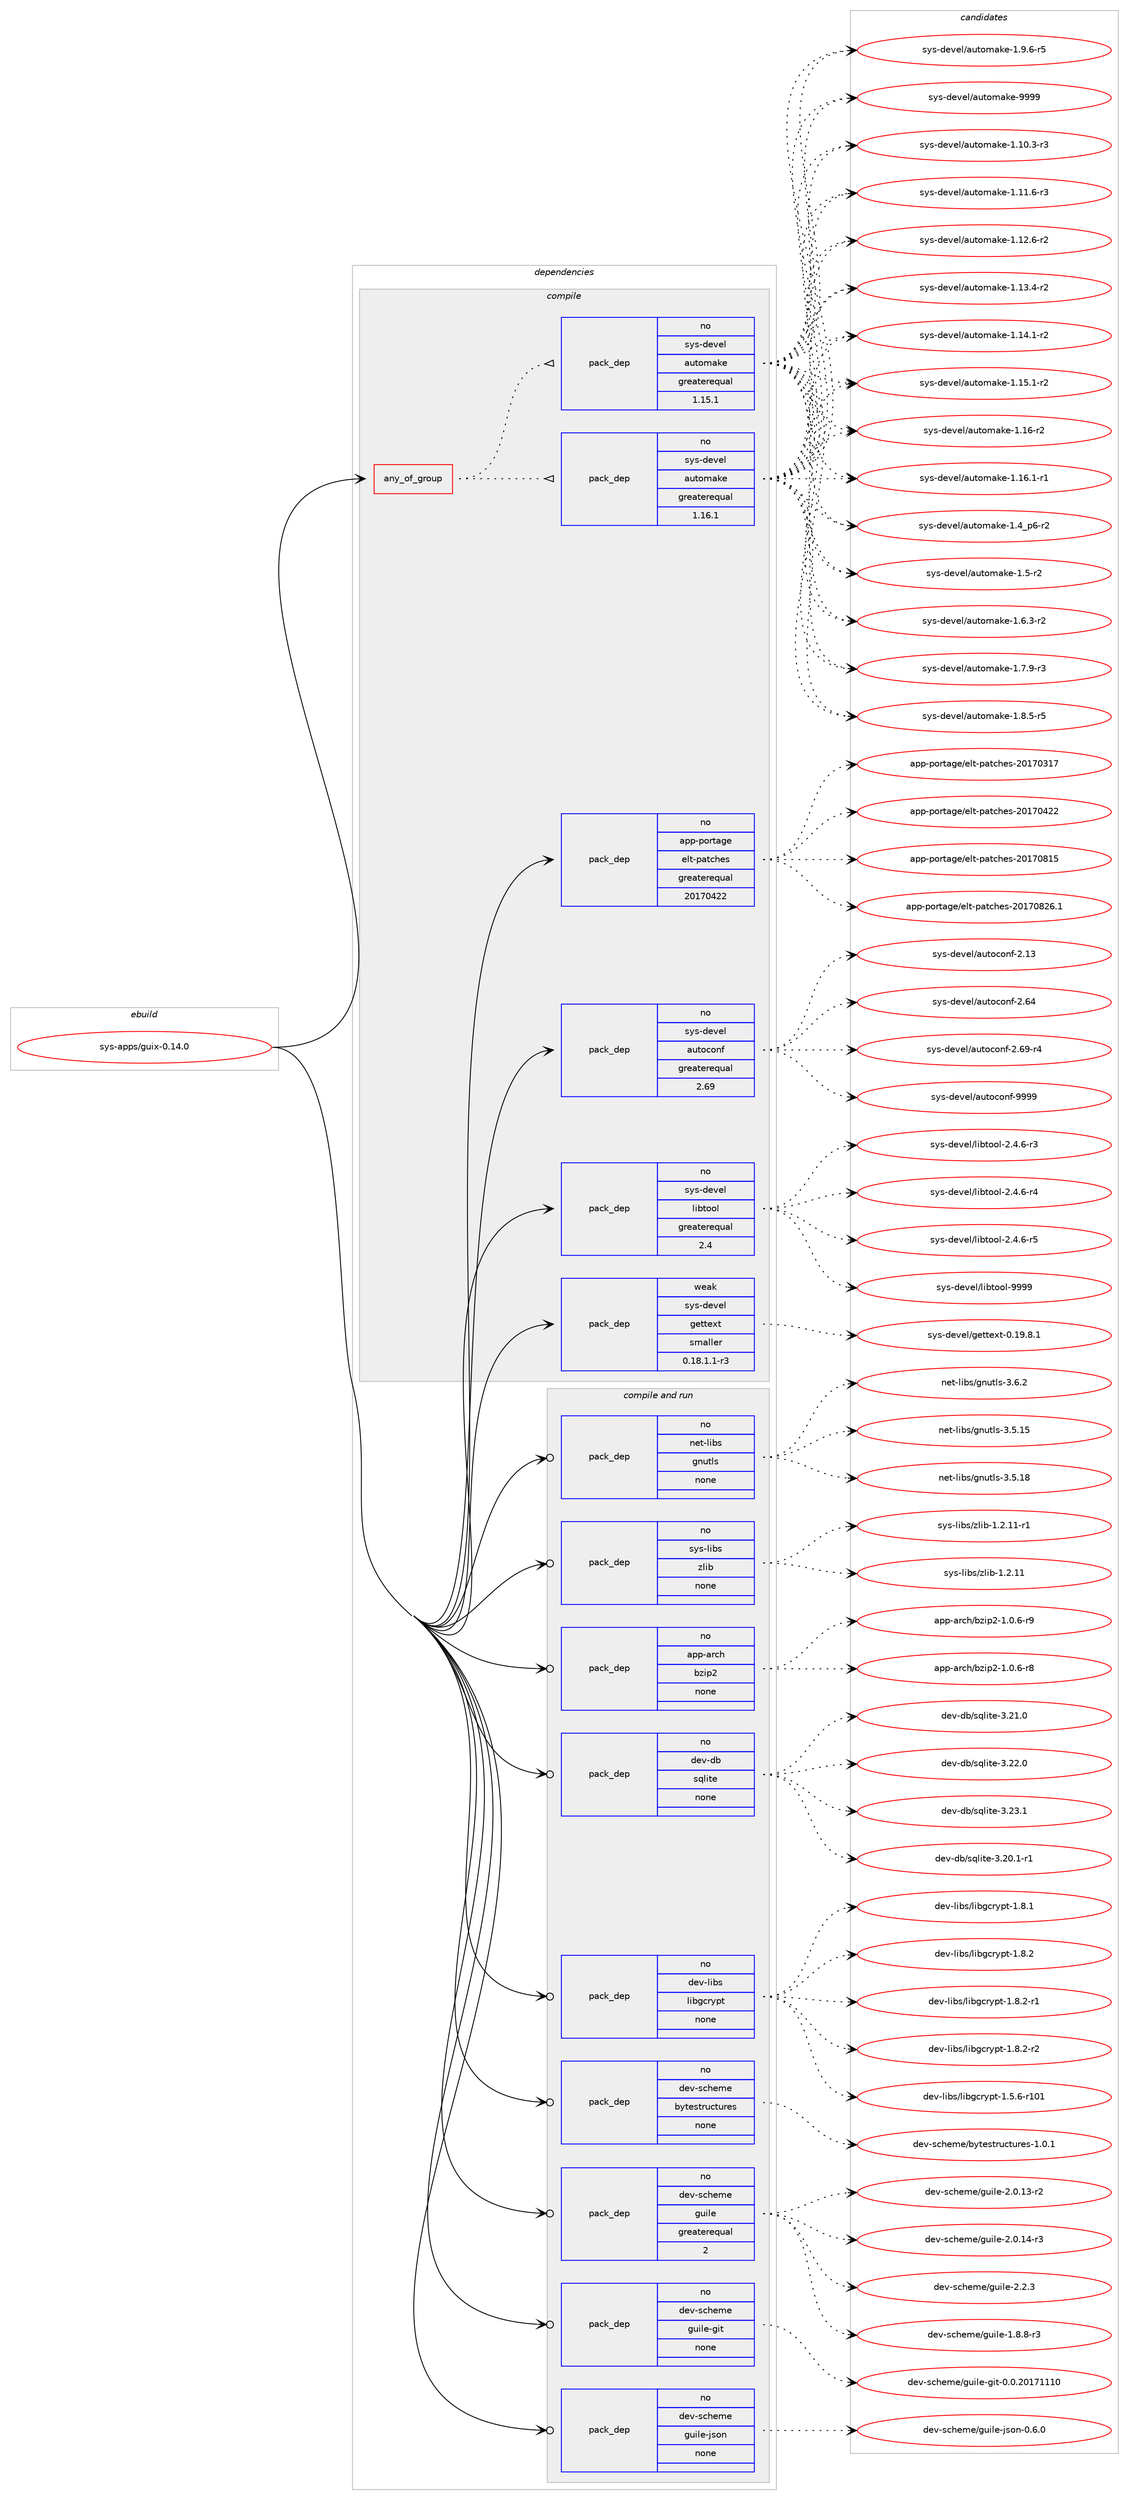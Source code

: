 digraph prolog {

# *************
# Graph options
# *************

newrank=true;
concentrate=true;
compound=true;
graph [rankdir=LR,fontname=Helvetica,fontsize=10,ranksep=1.5];#, ranksep=2.5, nodesep=0.2];
edge  [arrowhead=vee];
node  [fontname=Helvetica,fontsize=10];

# **********
# The ebuild
# **********

subgraph cluster_leftcol {
color=gray;
rank=same;
label=<<i>ebuild</i>>;
id [label="sys-apps/guix-0.14.0", color=red, width=4, href="../sys-apps/guix-0.14.0.svg"];
}

# ****************
# The dependencies
# ****************

subgraph cluster_midcol {
color=gray;
label=<<i>dependencies</i>>;
subgraph cluster_compile {
fillcolor="#eeeeee";
style=filled;
label=<<i>compile</i>>;
subgraph any29 {
dependency6346 [label=<<TABLE BORDER="0" CELLBORDER="1" CELLSPACING="0" CELLPADDING="4"><TR><TD CELLPADDING="10">any_of_group</TD></TR></TABLE>>, shape=none, color=red];subgraph pack5888 {
dependency6347 [label=<<TABLE BORDER="0" CELLBORDER="1" CELLSPACING="0" CELLPADDING="4" WIDTH="220"><TR><TD ROWSPAN="6" CELLPADDING="30">pack_dep</TD></TR><TR><TD WIDTH="110">no</TD></TR><TR><TD>sys-devel</TD></TR><TR><TD>automake</TD></TR><TR><TD>greaterequal</TD></TR><TR><TD>1.16.1</TD></TR></TABLE>>, shape=none, color=blue];
}
dependency6346:e -> dependency6347:w [weight=20,style="dotted",arrowhead="oinv"];
subgraph pack5889 {
dependency6348 [label=<<TABLE BORDER="0" CELLBORDER="1" CELLSPACING="0" CELLPADDING="4" WIDTH="220"><TR><TD ROWSPAN="6" CELLPADDING="30">pack_dep</TD></TR><TR><TD WIDTH="110">no</TD></TR><TR><TD>sys-devel</TD></TR><TR><TD>automake</TD></TR><TR><TD>greaterequal</TD></TR><TR><TD>1.15.1</TD></TR></TABLE>>, shape=none, color=blue];
}
dependency6346:e -> dependency6348:w [weight=20,style="dotted",arrowhead="oinv"];
}
id:e -> dependency6346:w [weight=20,style="solid",arrowhead="vee"];
subgraph pack5890 {
dependency6349 [label=<<TABLE BORDER="0" CELLBORDER="1" CELLSPACING="0" CELLPADDING="4" WIDTH="220"><TR><TD ROWSPAN="6" CELLPADDING="30">pack_dep</TD></TR><TR><TD WIDTH="110">no</TD></TR><TR><TD>app-portage</TD></TR><TR><TD>elt-patches</TD></TR><TR><TD>greaterequal</TD></TR><TR><TD>20170422</TD></TR></TABLE>>, shape=none, color=blue];
}
id:e -> dependency6349:w [weight=20,style="solid",arrowhead="vee"];
subgraph pack5891 {
dependency6350 [label=<<TABLE BORDER="0" CELLBORDER="1" CELLSPACING="0" CELLPADDING="4" WIDTH="220"><TR><TD ROWSPAN="6" CELLPADDING="30">pack_dep</TD></TR><TR><TD WIDTH="110">no</TD></TR><TR><TD>sys-devel</TD></TR><TR><TD>autoconf</TD></TR><TR><TD>greaterequal</TD></TR><TR><TD>2.69</TD></TR></TABLE>>, shape=none, color=blue];
}
id:e -> dependency6350:w [weight=20,style="solid",arrowhead="vee"];
subgraph pack5892 {
dependency6351 [label=<<TABLE BORDER="0" CELLBORDER="1" CELLSPACING="0" CELLPADDING="4" WIDTH="220"><TR><TD ROWSPAN="6" CELLPADDING="30">pack_dep</TD></TR><TR><TD WIDTH="110">no</TD></TR><TR><TD>sys-devel</TD></TR><TR><TD>libtool</TD></TR><TR><TD>greaterequal</TD></TR><TR><TD>2.4</TD></TR></TABLE>>, shape=none, color=blue];
}
id:e -> dependency6351:w [weight=20,style="solid",arrowhead="vee"];
subgraph pack5893 {
dependency6352 [label=<<TABLE BORDER="0" CELLBORDER="1" CELLSPACING="0" CELLPADDING="4" WIDTH="220"><TR><TD ROWSPAN="6" CELLPADDING="30">pack_dep</TD></TR><TR><TD WIDTH="110">weak</TD></TR><TR><TD>sys-devel</TD></TR><TR><TD>gettext</TD></TR><TR><TD>smaller</TD></TR><TR><TD>0.18.1.1-r3</TD></TR></TABLE>>, shape=none, color=blue];
}
id:e -> dependency6352:w [weight=20,style="solid",arrowhead="vee"];
}
subgraph cluster_compileandrun {
fillcolor="#eeeeee";
style=filled;
label=<<i>compile and run</i>>;
subgraph pack5894 {
dependency6353 [label=<<TABLE BORDER="0" CELLBORDER="1" CELLSPACING="0" CELLPADDING="4" WIDTH="220"><TR><TD ROWSPAN="6" CELLPADDING="30">pack_dep</TD></TR><TR><TD WIDTH="110">no</TD></TR><TR><TD>app-arch</TD></TR><TR><TD>bzip2</TD></TR><TR><TD>none</TD></TR><TR><TD></TD></TR></TABLE>>, shape=none, color=blue];
}
id:e -> dependency6353:w [weight=20,style="solid",arrowhead="odotvee"];
subgraph pack5895 {
dependency6354 [label=<<TABLE BORDER="0" CELLBORDER="1" CELLSPACING="0" CELLPADDING="4" WIDTH="220"><TR><TD ROWSPAN="6" CELLPADDING="30">pack_dep</TD></TR><TR><TD WIDTH="110">no</TD></TR><TR><TD>dev-db</TD></TR><TR><TD>sqlite</TD></TR><TR><TD>none</TD></TR><TR><TD></TD></TR></TABLE>>, shape=none, color=blue];
}
id:e -> dependency6354:w [weight=20,style="solid",arrowhead="odotvee"];
subgraph pack5896 {
dependency6355 [label=<<TABLE BORDER="0" CELLBORDER="1" CELLSPACING="0" CELLPADDING="4" WIDTH="220"><TR><TD ROWSPAN="6" CELLPADDING="30">pack_dep</TD></TR><TR><TD WIDTH="110">no</TD></TR><TR><TD>dev-libs</TD></TR><TR><TD>libgcrypt</TD></TR><TR><TD>none</TD></TR><TR><TD></TD></TR></TABLE>>, shape=none, color=blue];
}
id:e -> dependency6355:w [weight=20,style="solid",arrowhead="odotvee"];
subgraph pack5897 {
dependency6356 [label=<<TABLE BORDER="0" CELLBORDER="1" CELLSPACING="0" CELLPADDING="4" WIDTH="220"><TR><TD ROWSPAN="6" CELLPADDING="30">pack_dep</TD></TR><TR><TD WIDTH="110">no</TD></TR><TR><TD>dev-scheme</TD></TR><TR><TD>bytestructures</TD></TR><TR><TD>none</TD></TR><TR><TD></TD></TR></TABLE>>, shape=none, color=blue];
}
id:e -> dependency6356:w [weight=20,style="solid",arrowhead="odotvee"];
subgraph pack5898 {
dependency6357 [label=<<TABLE BORDER="0" CELLBORDER="1" CELLSPACING="0" CELLPADDING="4" WIDTH="220"><TR><TD ROWSPAN="6" CELLPADDING="30">pack_dep</TD></TR><TR><TD WIDTH="110">no</TD></TR><TR><TD>dev-scheme</TD></TR><TR><TD>guile</TD></TR><TR><TD>greaterequal</TD></TR><TR><TD>2</TD></TR></TABLE>>, shape=none, color=blue];
}
id:e -> dependency6357:w [weight=20,style="solid",arrowhead="odotvee"];
subgraph pack5899 {
dependency6358 [label=<<TABLE BORDER="0" CELLBORDER="1" CELLSPACING="0" CELLPADDING="4" WIDTH="220"><TR><TD ROWSPAN="6" CELLPADDING="30">pack_dep</TD></TR><TR><TD WIDTH="110">no</TD></TR><TR><TD>dev-scheme</TD></TR><TR><TD>guile-git</TD></TR><TR><TD>none</TD></TR><TR><TD></TD></TR></TABLE>>, shape=none, color=blue];
}
id:e -> dependency6358:w [weight=20,style="solid",arrowhead="odotvee"];
subgraph pack5900 {
dependency6359 [label=<<TABLE BORDER="0" CELLBORDER="1" CELLSPACING="0" CELLPADDING="4" WIDTH="220"><TR><TD ROWSPAN="6" CELLPADDING="30">pack_dep</TD></TR><TR><TD WIDTH="110">no</TD></TR><TR><TD>dev-scheme</TD></TR><TR><TD>guile-json</TD></TR><TR><TD>none</TD></TR><TR><TD></TD></TR></TABLE>>, shape=none, color=blue];
}
id:e -> dependency6359:w [weight=20,style="solid",arrowhead="odotvee"];
subgraph pack5901 {
dependency6360 [label=<<TABLE BORDER="0" CELLBORDER="1" CELLSPACING="0" CELLPADDING="4" WIDTH="220"><TR><TD ROWSPAN="6" CELLPADDING="30">pack_dep</TD></TR><TR><TD WIDTH="110">no</TD></TR><TR><TD>net-libs</TD></TR><TR><TD>gnutls</TD></TR><TR><TD>none</TD></TR><TR><TD></TD></TR></TABLE>>, shape=none, color=blue];
}
id:e -> dependency6360:w [weight=20,style="solid",arrowhead="odotvee"];
subgraph pack5902 {
dependency6361 [label=<<TABLE BORDER="0" CELLBORDER="1" CELLSPACING="0" CELLPADDING="4" WIDTH="220"><TR><TD ROWSPAN="6" CELLPADDING="30">pack_dep</TD></TR><TR><TD WIDTH="110">no</TD></TR><TR><TD>sys-libs</TD></TR><TR><TD>zlib</TD></TR><TR><TD>none</TD></TR><TR><TD></TD></TR></TABLE>>, shape=none, color=blue];
}
id:e -> dependency6361:w [weight=20,style="solid",arrowhead="odotvee"];
}
subgraph cluster_run {
fillcolor="#eeeeee";
style=filled;
label=<<i>run</i>>;
}
}

# **************
# The candidates
# **************

subgraph cluster_choices {
rank=same;
color=gray;
label=<<i>candidates</i>>;

subgraph choice5888 {
color=black;
nodesep=1;
choice11512111545100101118101108479711711611110997107101454946494846514511451 [label="sys-devel/automake-1.10.3-r3", color=red, width=4,href="../sys-devel/automake-1.10.3-r3.svg"];
choice11512111545100101118101108479711711611110997107101454946494946544511451 [label="sys-devel/automake-1.11.6-r3", color=red, width=4,href="../sys-devel/automake-1.11.6-r3.svg"];
choice11512111545100101118101108479711711611110997107101454946495046544511450 [label="sys-devel/automake-1.12.6-r2", color=red, width=4,href="../sys-devel/automake-1.12.6-r2.svg"];
choice11512111545100101118101108479711711611110997107101454946495146524511450 [label="sys-devel/automake-1.13.4-r2", color=red, width=4,href="../sys-devel/automake-1.13.4-r2.svg"];
choice11512111545100101118101108479711711611110997107101454946495246494511450 [label="sys-devel/automake-1.14.1-r2", color=red, width=4,href="../sys-devel/automake-1.14.1-r2.svg"];
choice11512111545100101118101108479711711611110997107101454946495346494511450 [label="sys-devel/automake-1.15.1-r2", color=red, width=4,href="../sys-devel/automake-1.15.1-r2.svg"];
choice1151211154510010111810110847971171161111099710710145494649544511450 [label="sys-devel/automake-1.16-r2", color=red, width=4,href="../sys-devel/automake-1.16-r2.svg"];
choice11512111545100101118101108479711711611110997107101454946495446494511449 [label="sys-devel/automake-1.16.1-r1", color=red, width=4,href="../sys-devel/automake-1.16.1-r1.svg"];
choice115121115451001011181011084797117116111109971071014549465295112544511450 [label="sys-devel/automake-1.4_p6-r2", color=red, width=4,href="../sys-devel/automake-1.4_p6-r2.svg"];
choice11512111545100101118101108479711711611110997107101454946534511450 [label="sys-devel/automake-1.5-r2", color=red, width=4,href="../sys-devel/automake-1.5-r2.svg"];
choice115121115451001011181011084797117116111109971071014549465446514511450 [label="sys-devel/automake-1.6.3-r2", color=red, width=4,href="../sys-devel/automake-1.6.3-r2.svg"];
choice115121115451001011181011084797117116111109971071014549465546574511451 [label="sys-devel/automake-1.7.9-r3", color=red, width=4,href="../sys-devel/automake-1.7.9-r3.svg"];
choice115121115451001011181011084797117116111109971071014549465646534511453 [label="sys-devel/automake-1.8.5-r5", color=red, width=4,href="../sys-devel/automake-1.8.5-r5.svg"];
choice115121115451001011181011084797117116111109971071014549465746544511453 [label="sys-devel/automake-1.9.6-r5", color=red, width=4,href="../sys-devel/automake-1.9.6-r5.svg"];
choice115121115451001011181011084797117116111109971071014557575757 [label="sys-devel/automake-9999", color=red, width=4,href="../sys-devel/automake-9999.svg"];
dependency6347:e -> choice11512111545100101118101108479711711611110997107101454946494846514511451:w [style=dotted,weight="100"];
dependency6347:e -> choice11512111545100101118101108479711711611110997107101454946494946544511451:w [style=dotted,weight="100"];
dependency6347:e -> choice11512111545100101118101108479711711611110997107101454946495046544511450:w [style=dotted,weight="100"];
dependency6347:e -> choice11512111545100101118101108479711711611110997107101454946495146524511450:w [style=dotted,weight="100"];
dependency6347:e -> choice11512111545100101118101108479711711611110997107101454946495246494511450:w [style=dotted,weight="100"];
dependency6347:e -> choice11512111545100101118101108479711711611110997107101454946495346494511450:w [style=dotted,weight="100"];
dependency6347:e -> choice1151211154510010111810110847971171161111099710710145494649544511450:w [style=dotted,weight="100"];
dependency6347:e -> choice11512111545100101118101108479711711611110997107101454946495446494511449:w [style=dotted,weight="100"];
dependency6347:e -> choice115121115451001011181011084797117116111109971071014549465295112544511450:w [style=dotted,weight="100"];
dependency6347:e -> choice11512111545100101118101108479711711611110997107101454946534511450:w [style=dotted,weight="100"];
dependency6347:e -> choice115121115451001011181011084797117116111109971071014549465446514511450:w [style=dotted,weight="100"];
dependency6347:e -> choice115121115451001011181011084797117116111109971071014549465546574511451:w [style=dotted,weight="100"];
dependency6347:e -> choice115121115451001011181011084797117116111109971071014549465646534511453:w [style=dotted,weight="100"];
dependency6347:e -> choice115121115451001011181011084797117116111109971071014549465746544511453:w [style=dotted,weight="100"];
dependency6347:e -> choice115121115451001011181011084797117116111109971071014557575757:w [style=dotted,weight="100"];
}
subgraph choice5889 {
color=black;
nodesep=1;
choice11512111545100101118101108479711711611110997107101454946494846514511451 [label="sys-devel/automake-1.10.3-r3", color=red, width=4,href="../sys-devel/automake-1.10.3-r3.svg"];
choice11512111545100101118101108479711711611110997107101454946494946544511451 [label="sys-devel/automake-1.11.6-r3", color=red, width=4,href="../sys-devel/automake-1.11.6-r3.svg"];
choice11512111545100101118101108479711711611110997107101454946495046544511450 [label="sys-devel/automake-1.12.6-r2", color=red, width=4,href="../sys-devel/automake-1.12.6-r2.svg"];
choice11512111545100101118101108479711711611110997107101454946495146524511450 [label="sys-devel/automake-1.13.4-r2", color=red, width=4,href="../sys-devel/automake-1.13.4-r2.svg"];
choice11512111545100101118101108479711711611110997107101454946495246494511450 [label="sys-devel/automake-1.14.1-r2", color=red, width=4,href="../sys-devel/automake-1.14.1-r2.svg"];
choice11512111545100101118101108479711711611110997107101454946495346494511450 [label="sys-devel/automake-1.15.1-r2", color=red, width=4,href="../sys-devel/automake-1.15.1-r2.svg"];
choice1151211154510010111810110847971171161111099710710145494649544511450 [label="sys-devel/automake-1.16-r2", color=red, width=4,href="../sys-devel/automake-1.16-r2.svg"];
choice11512111545100101118101108479711711611110997107101454946495446494511449 [label="sys-devel/automake-1.16.1-r1", color=red, width=4,href="../sys-devel/automake-1.16.1-r1.svg"];
choice115121115451001011181011084797117116111109971071014549465295112544511450 [label="sys-devel/automake-1.4_p6-r2", color=red, width=4,href="../sys-devel/automake-1.4_p6-r2.svg"];
choice11512111545100101118101108479711711611110997107101454946534511450 [label="sys-devel/automake-1.5-r2", color=red, width=4,href="../sys-devel/automake-1.5-r2.svg"];
choice115121115451001011181011084797117116111109971071014549465446514511450 [label="sys-devel/automake-1.6.3-r2", color=red, width=4,href="../sys-devel/automake-1.6.3-r2.svg"];
choice115121115451001011181011084797117116111109971071014549465546574511451 [label="sys-devel/automake-1.7.9-r3", color=red, width=4,href="../sys-devel/automake-1.7.9-r3.svg"];
choice115121115451001011181011084797117116111109971071014549465646534511453 [label="sys-devel/automake-1.8.5-r5", color=red, width=4,href="../sys-devel/automake-1.8.5-r5.svg"];
choice115121115451001011181011084797117116111109971071014549465746544511453 [label="sys-devel/automake-1.9.6-r5", color=red, width=4,href="../sys-devel/automake-1.9.6-r5.svg"];
choice115121115451001011181011084797117116111109971071014557575757 [label="sys-devel/automake-9999", color=red, width=4,href="../sys-devel/automake-9999.svg"];
dependency6348:e -> choice11512111545100101118101108479711711611110997107101454946494846514511451:w [style=dotted,weight="100"];
dependency6348:e -> choice11512111545100101118101108479711711611110997107101454946494946544511451:w [style=dotted,weight="100"];
dependency6348:e -> choice11512111545100101118101108479711711611110997107101454946495046544511450:w [style=dotted,weight="100"];
dependency6348:e -> choice11512111545100101118101108479711711611110997107101454946495146524511450:w [style=dotted,weight="100"];
dependency6348:e -> choice11512111545100101118101108479711711611110997107101454946495246494511450:w [style=dotted,weight="100"];
dependency6348:e -> choice11512111545100101118101108479711711611110997107101454946495346494511450:w [style=dotted,weight="100"];
dependency6348:e -> choice1151211154510010111810110847971171161111099710710145494649544511450:w [style=dotted,weight="100"];
dependency6348:e -> choice11512111545100101118101108479711711611110997107101454946495446494511449:w [style=dotted,weight="100"];
dependency6348:e -> choice115121115451001011181011084797117116111109971071014549465295112544511450:w [style=dotted,weight="100"];
dependency6348:e -> choice11512111545100101118101108479711711611110997107101454946534511450:w [style=dotted,weight="100"];
dependency6348:e -> choice115121115451001011181011084797117116111109971071014549465446514511450:w [style=dotted,weight="100"];
dependency6348:e -> choice115121115451001011181011084797117116111109971071014549465546574511451:w [style=dotted,weight="100"];
dependency6348:e -> choice115121115451001011181011084797117116111109971071014549465646534511453:w [style=dotted,weight="100"];
dependency6348:e -> choice115121115451001011181011084797117116111109971071014549465746544511453:w [style=dotted,weight="100"];
dependency6348:e -> choice115121115451001011181011084797117116111109971071014557575757:w [style=dotted,weight="100"];
}
subgraph choice5890 {
color=black;
nodesep=1;
choice97112112451121111141169710310147101108116451129711699104101115455048495548514955 [label="app-portage/elt-patches-20170317", color=red, width=4,href="../app-portage/elt-patches-20170317.svg"];
choice97112112451121111141169710310147101108116451129711699104101115455048495548525050 [label="app-portage/elt-patches-20170422", color=red, width=4,href="../app-portage/elt-patches-20170422.svg"];
choice97112112451121111141169710310147101108116451129711699104101115455048495548564953 [label="app-portage/elt-patches-20170815", color=red, width=4,href="../app-portage/elt-patches-20170815.svg"];
choice971121124511211111411697103101471011081164511297116991041011154550484955485650544649 [label="app-portage/elt-patches-20170826.1", color=red, width=4,href="../app-portage/elt-patches-20170826.1.svg"];
dependency6349:e -> choice97112112451121111141169710310147101108116451129711699104101115455048495548514955:w [style=dotted,weight="100"];
dependency6349:e -> choice97112112451121111141169710310147101108116451129711699104101115455048495548525050:w [style=dotted,weight="100"];
dependency6349:e -> choice97112112451121111141169710310147101108116451129711699104101115455048495548564953:w [style=dotted,weight="100"];
dependency6349:e -> choice971121124511211111411697103101471011081164511297116991041011154550484955485650544649:w [style=dotted,weight="100"];
}
subgraph choice5891 {
color=black;
nodesep=1;
choice115121115451001011181011084797117116111991111101024550464951 [label="sys-devel/autoconf-2.13", color=red, width=4,href="../sys-devel/autoconf-2.13.svg"];
choice115121115451001011181011084797117116111991111101024550465452 [label="sys-devel/autoconf-2.64", color=red, width=4,href="../sys-devel/autoconf-2.64.svg"];
choice1151211154510010111810110847971171161119911111010245504654574511452 [label="sys-devel/autoconf-2.69-r4", color=red, width=4,href="../sys-devel/autoconf-2.69-r4.svg"];
choice115121115451001011181011084797117116111991111101024557575757 [label="sys-devel/autoconf-9999", color=red, width=4,href="../sys-devel/autoconf-9999.svg"];
dependency6350:e -> choice115121115451001011181011084797117116111991111101024550464951:w [style=dotted,weight="100"];
dependency6350:e -> choice115121115451001011181011084797117116111991111101024550465452:w [style=dotted,weight="100"];
dependency6350:e -> choice1151211154510010111810110847971171161119911111010245504654574511452:w [style=dotted,weight="100"];
dependency6350:e -> choice115121115451001011181011084797117116111991111101024557575757:w [style=dotted,weight="100"];
}
subgraph choice5892 {
color=black;
nodesep=1;
choice1151211154510010111810110847108105981161111111084550465246544511451 [label="sys-devel/libtool-2.4.6-r3", color=red, width=4,href="../sys-devel/libtool-2.4.6-r3.svg"];
choice1151211154510010111810110847108105981161111111084550465246544511452 [label="sys-devel/libtool-2.4.6-r4", color=red, width=4,href="../sys-devel/libtool-2.4.6-r4.svg"];
choice1151211154510010111810110847108105981161111111084550465246544511453 [label="sys-devel/libtool-2.4.6-r5", color=red, width=4,href="../sys-devel/libtool-2.4.6-r5.svg"];
choice1151211154510010111810110847108105981161111111084557575757 [label="sys-devel/libtool-9999", color=red, width=4,href="../sys-devel/libtool-9999.svg"];
dependency6351:e -> choice1151211154510010111810110847108105981161111111084550465246544511451:w [style=dotted,weight="100"];
dependency6351:e -> choice1151211154510010111810110847108105981161111111084550465246544511452:w [style=dotted,weight="100"];
dependency6351:e -> choice1151211154510010111810110847108105981161111111084550465246544511453:w [style=dotted,weight="100"];
dependency6351:e -> choice1151211154510010111810110847108105981161111111084557575757:w [style=dotted,weight="100"];
}
subgraph choice5893 {
color=black;
nodesep=1;
choice1151211154510010111810110847103101116116101120116454846495746564649 [label="sys-devel/gettext-0.19.8.1", color=red, width=4,href="../sys-devel/gettext-0.19.8.1.svg"];
dependency6352:e -> choice1151211154510010111810110847103101116116101120116454846495746564649:w [style=dotted,weight="100"];
}
subgraph choice5894 {
color=black;
nodesep=1;
choice971121124597114991044798122105112504549464846544511456 [label="app-arch/bzip2-1.0.6-r8", color=red, width=4,href="../app-arch/bzip2-1.0.6-r8.svg"];
choice971121124597114991044798122105112504549464846544511457 [label="app-arch/bzip2-1.0.6-r9", color=red, width=4,href="../app-arch/bzip2-1.0.6-r9.svg"];
dependency6353:e -> choice971121124597114991044798122105112504549464846544511456:w [style=dotted,weight="100"];
dependency6353:e -> choice971121124597114991044798122105112504549464846544511457:w [style=dotted,weight="100"];
}
subgraph choice5895 {
color=black;
nodesep=1;
choice100101118451009847115113108105116101455146504846494511449 [label="dev-db/sqlite-3.20.1-r1", color=red, width=4,href="../dev-db/sqlite-3.20.1-r1.svg"];
choice10010111845100984711511310810511610145514650494648 [label="dev-db/sqlite-3.21.0", color=red, width=4,href="../dev-db/sqlite-3.21.0.svg"];
choice10010111845100984711511310810511610145514650504648 [label="dev-db/sqlite-3.22.0", color=red, width=4,href="../dev-db/sqlite-3.22.0.svg"];
choice10010111845100984711511310810511610145514650514649 [label="dev-db/sqlite-3.23.1", color=red, width=4,href="../dev-db/sqlite-3.23.1.svg"];
dependency6354:e -> choice100101118451009847115113108105116101455146504846494511449:w [style=dotted,weight="100"];
dependency6354:e -> choice10010111845100984711511310810511610145514650494648:w [style=dotted,weight="100"];
dependency6354:e -> choice10010111845100984711511310810511610145514650504648:w [style=dotted,weight="100"];
dependency6354:e -> choice10010111845100984711511310810511610145514650514649:w [style=dotted,weight="100"];
}
subgraph choice5896 {
color=black;
nodesep=1;
choice100101118451081059811547108105981039911412111211645494653465445114494849 [label="dev-libs/libgcrypt-1.5.6-r101", color=red, width=4,href="../dev-libs/libgcrypt-1.5.6-r101.svg"];
choice1001011184510810598115471081059810399114121112116454946564649 [label="dev-libs/libgcrypt-1.8.1", color=red, width=4,href="../dev-libs/libgcrypt-1.8.1.svg"];
choice1001011184510810598115471081059810399114121112116454946564650 [label="dev-libs/libgcrypt-1.8.2", color=red, width=4,href="../dev-libs/libgcrypt-1.8.2.svg"];
choice10010111845108105981154710810598103991141211121164549465646504511449 [label="dev-libs/libgcrypt-1.8.2-r1", color=red, width=4,href="../dev-libs/libgcrypt-1.8.2-r1.svg"];
choice10010111845108105981154710810598103991141211121164549465646504511450 [label="dev-libs/libgcrypt-1.8.2-r2", color=red, width=4,href="../dev-libs/libgcrypt-1.8.2-r2.svg"];
dependency6355:e -> choice100101118451081059811547108105981039911412111211645494653465445114494849:w [style=dotted,weight="100"];
dependency6355:e -> choice1001011184510810598115471081059810399114121112116454946564649:w [style=dotted,weight="100"];
dependency6355:e -> choice1001011184510810598115471081059810399114121112116454946564650:w [style=dotted,weight="100"];
dependency6355:e -> choice10010111845108105981154710810598103991141211121164549465646504511449:w [style=dotted,weight="100"];
dependency6355:e -> choice10010111845108105981154710810598103991141211121164549465646504511450:w [style=dotted,weight="100"];
}
subgraph choice5897 {
color=black;
nodesep=1;
choice1001011184511599104101109101479812111610111511611411799116117114101115454946484649 [label="dev-scheme/bytestructures-1.0.1", color=red, width=4,href="../dev-scheme/bytestructures-1.0.1.svg"];
dependency6356:e -> choice1001011184511599104101109101479812111610111511611411799116117114101115454946484649:w [style=dotted,weight="100"];
}
subgraph choice5898 {
color=black;
nodesep=1;
choice1001011184511599104101109101471031171051081014549465646564511451 [label="dev-scheme/guile-1.8.8-r3", color=red, width=4,href="../dev-scheme/guile-1.8.8-r3.svg"];
choice100101118451159910410110910147103117105108101455046484649514511450 [label="dev-scheme/guile-2.0.13-r2", color=red, width=4,href="../dev-scheme/guile-2.0.13-r2.svg"];
choice100101118451159910410110910147103117105108101455046484649524511451 [label="dev-scheme/guile-2.0.14-r3", color=red, width=4,href="../dev-scheme/guile-2.0.14-r3.svg"];
choice100101118451159910410110910147103117105108101455046504651 [label="dev-scheme/guile-2.2.3", color=red, width=4,href="../dev-scheme/guile-2.2.3.svg"];
dependency6357:e -> choice1001011184511599104101109101471031171051081014549465646564511451:w [style=dotted,weight="100"];
dependency6357:e -> choice100101118451159910410110910147103117105108101455046484649514511450:w [style=dotted,weight="100"];
dependency6357:e -> choice100101118451159910410110910147103117105108101455046484649524511451:w [style=dotted,weight="100"];
dependency6357:e -> choice100101118451159910410110910147103117105108101455046504651:w [style=dotted,weight="100"];
}
subgraph choice5899 {
color=black;
nodesep=1;
choice1001011184511599104101109101471031171051081014510310511645484648465048495549494948 [label="dev-scheme/guile-git-0.0.20171110", color=red, width=4,href="../dev-scheme/guile-git-0.0.20171110.svg"];
dependency6358:e -> choice1001011184511599104101109101471031171051081014510310511645484648465048495549494948:w [style=dotted,weight="100"];
}
subgraph choice5900 {
color=black;
nodesep=1;
choice10010111845115991041011091014710311710510810145106115111110454846544648 [label="dev-scheme/guile-json-0.6.0", color=red, width=4,href="../dev-scheme/guile-json-0.6.0.svg"];
dependency6359:e -> choice10010111845115991041011091014710311710510810145106115111110454846544648:w [style=dotted,weight="100"];
}
subgraph choice5901 {
color=black;
nodesep=1;
choice11010111645108105981154710311011711610811545514653464953 [label="net-libs/gnutls-3.5.15", color=red, width=4,href="../net-libs/gnutls-3.5.15.svg"];
choice11010111645108105981154710311011711610811545514653464956 [label="net-libs/gnutls-3.5.18", color=red, width=4,href="../net-libs/gnutls-3.5.18.svg"];
choice110101116451081059811547103110117116108115455146544650 [label="net-libs/gnutls-3.6.2", color=red, width=4,href="../net-libs/gnutls-3.6.2.svg"];
dependency6360:e -> choice11010111645108105981154710311011711610811545514653464953:w [style=dotted,weight="100"];
dependency6360:e -> choice11010111645108105981154710311011711610811545514653464956:w [style=dotted,weight="100"];
dependency6360:e -> choice110101116451081059811547103110117116108115455146544650:w [style=dotted,weight="100"];
}
subgraph choice5902 {
color=black;
nodesep=1;
choice1151211154510810598115471221081059845494650464949 [label="sys-libs/zlib-1.2.11", color=red, width=4,href="../sys-libs/zlib-1.2.11.svg"];
choice11512111545108105981154712210810598454946504649494511449 [label="sys-libs/zlib-1.2.11-r1", color=red, width=4,href="../sys-libs/zlib-1.2.11-r1.svg"];
dependency6361:e -> choice1151211154510810598115471221081059845494650464949:w [style=dotted,weight="100"];
dependency6361:e -> choice11512111545108105981154712210810598454946504649494511449:w [style=dotted,weight="100"];
}
}

}
